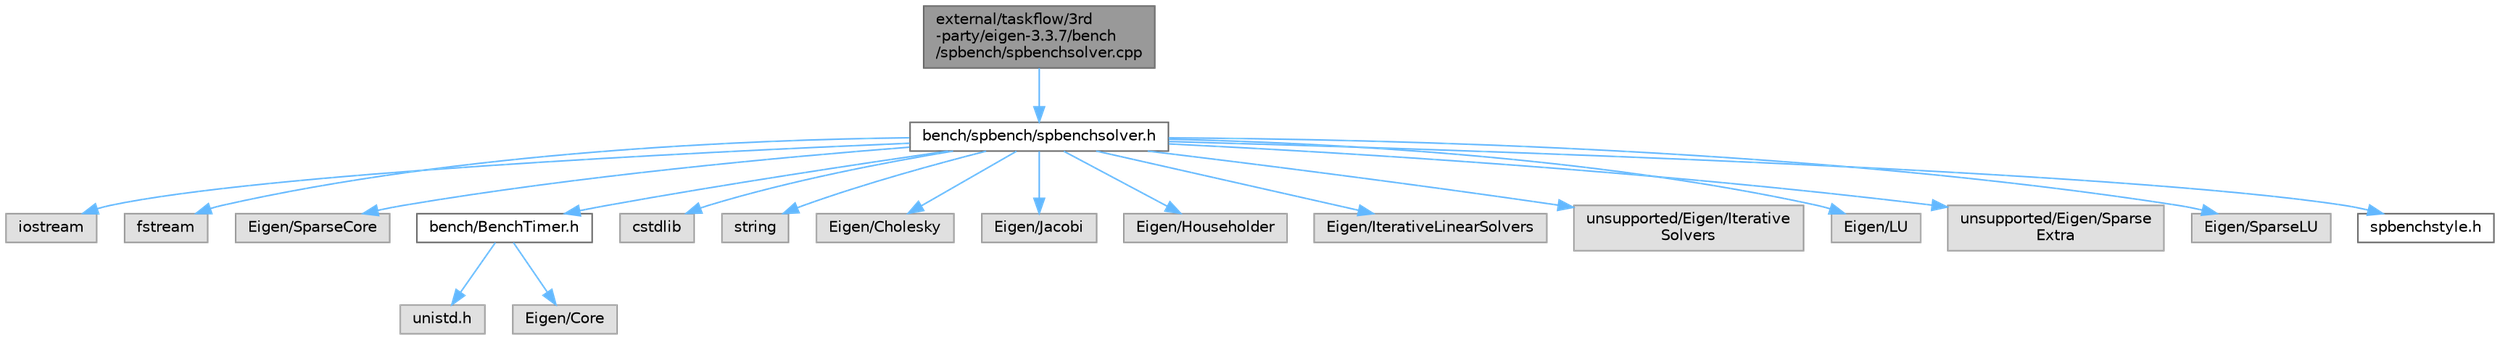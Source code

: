 digraph "external/taskflow/3rd-party/eigen-3.3.7/bench/spbench/spbenchsolver.cpp"
{
 // LATEX_PDF_SIZE
  bgcolor="transparent";
  edge [fontname=Helvetica,fontsize=10,labelfontname=Helvetica,labelfontsize=10];
  node [fontname=Helvetica,fontsize=10,shape=box,height=0.2,width=0.4];
  Node1 [id="Node000001",label="external/taskflow/3rd\l-party/eigen-3.3.7/bench\l/spbench/spbenchsolver.cpp",height=0.2,width=0.4,color="gray40", fillcolor="grey60", style="filled", fontcolor="black",tooltip=" "];
  Node1 -> Node2 [id="edge19_Node000001_Node000002",color="steelblue1",style="solid",tooltip=" "];
  Node2 [id="Node000002",label="bench/spbench/spbenchsolver.h",height=0.2,width=0.4,color="grey40", fillcolor="white", style="filled",URL="$spbenchsolver_8h.html",tooltip=" "];
  Node2 -> Node3 [id="edge20_Node000002_Node000003",color="steelblue1",style="solid",tooltip=" "];
  Node3 [id="Node000003",label="iostream",height=0.2,width=0.4,color="grey60", fillcolor="#E0E0E0", style="filled",tooltip=" "];
  Node2 -> Node4 [id="edge21_Node000002_Node000004",color="steelblue1",style="solid",tooltip=" "];
  Node4 [id="Node000004",label="fstream",height=0.2,width=0.4,color="grey60", fillcolor="#E0E0E0", style="filled",tooltip=" "];
  Node2 -> Node5 [id="edge22_Node000002_Node000005",color="steelblue1",style="solid",tooltip=" "];
  Node5 [id="Node000005",label="Eigen/SparseCore",height=0.2,width=0.4,color="grey60", fillcolor="#E0E0E0", style="filled",tooltip=" "];
  Node2 -> Node6 [id="edge23_Node000002_Node000006",color="steelblue1",style="solid",tooltip=" "];
  Node6 [id="Node000006",label="bench/BenchTimer.h",height=0.2,width=0.4,color="grey40", fillcolor="white", style="filled",URL="$_bench_timer_8h.html",tooltip=" "];
  Node6 -> Node7 [id="edge24_Node000006_Node000007",color="steelblue1",style="solid",tooltip=" "];
  Node7 [id="Node000007",label="unistd.h",height=0.2,width=0.4,color="grey60", fillcolor="#E0E0E0", style="filled",tooltip=" "];
  Node6 -> Node8 [id="edge25_Node000006_Node000008",color="steelblue1",style="solid",tooltip=" "];
  Node8 [id="Node000008",label="Eigen/Core",height=0.2,width=0.4,color="grey60", fillcolor="#E0E0E0", style="filled",tooltip=" "];
  Node2 -> Node9 [id="edge26_Node000002_Node000009",color="steelblue1",style="solid",tooltip=" "];
  Node9 [id="Node000009",label="cstdlib",height=0.2,width=0.4,color="grey60", fillcolor="#E0E0E0", style="filled",tooltip=" "];
  Node2 -> Node10 [id="edge27_Node000002_Node000010",color="steelblue1",style="solid",tooltip=" "];
  Node10 [id="Node000010",label="string",height=0.2,width=0.4,color="grey60", fillcolor="#E0E0E0", style="filled",tooltip=" "];
  Node2 -> Node11 [id="edge28_Node000002_Node000011",color="steelblue1",style="solid",tooltip=" "];
  Node11 [id="Node000011",label="Eigen/Cholesky",height=0.2,width=0.4,color="grey60", fillcolor="#E0E0E0", style="filled",tooltip=" "];
  Node2 -> Node12 [id="edge29_Node000002_Node000012",color="steelblue1",style="solid",tooltip=" "];
  Node12 [id="Node000012",label="Eigen/Jacobi",height=0.2,width=0.4,color="grey60", fillcolor="#E0E0E0", style="filled",tooltip=" "];
  Node2 -> Node13 [id="edge30_Node000002_Node000013",color="steelblue1",style="solid",tooltip=" "];
  Node13 [id="Node000013",label="Eigen/Householder",height=0.2,width=0.4,color="grey60", fillcolor="#E0E0E0", style="filled",tooltip=" "];
  Node2 -> Node14 [id="edge31_Node000002_Node000014",color="steelblue1",style="solid",tooltip=" "];
  Node14 [id="Node000014",label="Eigen/IterativeLinearSolvers",height=0.2,width=0.4,color="grey60", fillcolor="#E0E0E0", style="filled",tooltip=" "];
  Node2 -> Node15 [id="edge32_Node000002_Node000015",color="steelblue1",style="solid",tooltip=" "];
  Node15 [id="Node000015",label="unsupported/Eigen/Iterative\lSolvers",height=0.2,width=0.4,color="grey60", fillcolor="#E0E0E0", style="filled",tooltip=" "];
  Node2 -> Node16 [id="edge33_Node000002_Node000016",color="steelblue1",style="solid",tooltip=" "];
  Node16 [id="Node000016",label="Eigen/LU",height=0.2,width=0.4,color="grey60", fillcolor="#E0E0E0", style="filled",tooltip=" "];
  Node2 -> Node17 [id="edge34_Node000002_Node000017",color="steelblue1",style="solid",tooltip=" "];
  Node17 [id="Node000017",label="unsupported/Eigen/Sparse\lExtra",height=0.2,width=0.4,color="grey60", fillcolor="#E0E0E0", style="filled",tooltip=" "];
  Node2 -> Node18 [id="edge35_Node000002_Node000018",color="steelblue1",style="solid",tooltip=" "];
  Node18 [id="Node000018",label="Eigen/SparseLU",height=0.2,width=0.4,color="grey60", fillcolor="#E0E0E0", style="filled",tooltip=" "];
  Node2 -> Node19 [id="edge36_Node000002_Node000019",color="steelblue1",style="solid",tooltip=" "];
  Node19 [id="Node000019",label="spbenchstyle.h",height=0.2,width=0.4,color="grey40", fillcolor="white", style="filled",URL="$spbenchstyle_8h.html",tooltip=" "];
}
